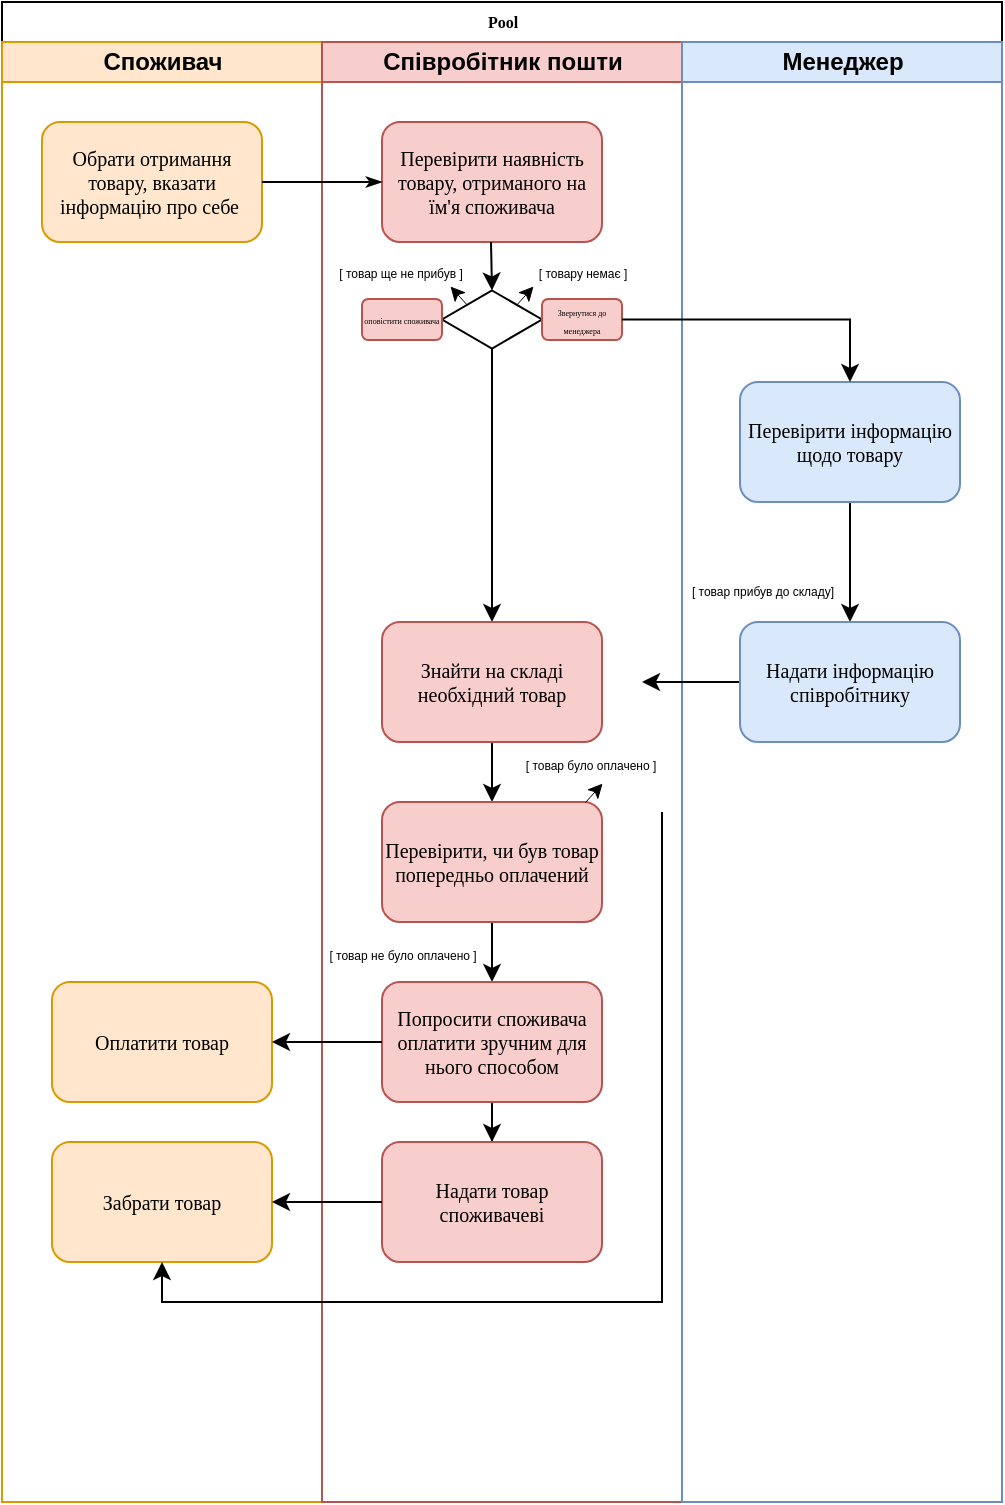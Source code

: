 <mxfile version="24.8.0">
  <diagram name="Page-1" id="74e2e168-ea6b-b213-b513-2b3c1d86103e">
    <mxGraphModel dx="1120" dy="603" grid="1" gridSize="10" guides="1" tooltips="1" connect="1" arrows="1" fold="1" page="1" pageScale="1" pageWidth="1100" pageHeight="850" background="none" math="0" shadow="0">
      <root>
        <mxCell id="0" />
        <mxCell id="1" parent="0" />
        <mxCell id="77e6c97f196da883-1" value="Pool" style="swimlane;html=1;childLayout=stackLayout;startSize=20;rounded=0;shadow=0;labelBackgroundColor=none;strokeWidth=1;fontFamily=Verdana;fontSize=8;align=center;" parent="1" vertex="1">
          <mxGeometry x="70" y="30" width="500" height="750" as="geometry" />
        </mxCell>
        <mxCell id="77e6c97f196da883-2" value="Споживач" style="swimlane;html=1;startSize=20;fillColor=#ffe6cc;strokeColor=#d79b00;" parent="77e6c97f196da883-1" vertex="1">
          <mxGeometry y="20" width="160" height="730" as="geometry" />
        </mxCell>
        <mxCell id="UqeRMRBeU40pSuons1G8-92" value="&lt;font size=&quot;1&quot;&gt;Оплатити товар&lt;/font&gt;" style="rounded=1;whiteSpace=wrap;html=1;shadow=0;labelBackgroundColor=none;strokeWidth=1;fontFamily=Verdana;fontSize=8;align=center;fillColor=#ffe6cc;strokeColor=#d79b00;" vertex="1" parent="77e6c97f196da883-2">
          <mxGeometry x="25" y="470" width="110" height="60" as="geometry" />
        </mxCell>
        <mxCell id="UqeRMRBeU40pSuons1G8-97" value="&lt;font size=&quot;1&quot;&gt;Забрати товар&lt;/font&gt;" style="rounded=1;whiteSpace=wrap;html=1;shadow=0;labelBackgroundColor=none;strokeWidth=1;fontFamily=Verdana;fontSize=8;align=center;fillColor=#ffe6cc;strokeColor=#d79b00;" vertex="1" parent="77e6c97f196da883-2">
          <mxGeometry x="25" y="550" width="110" height="60" as="geometry" />
        </mxCell>
        <mxCell id="77e6c97f196da883-3" value="Співробітник пошти" style="swimlane;html=1;startSize=20;fillColor=#f8cecc;strokeColor=#b85450;" parent="77e6c97f196da883-1" vertex="1">
          <mxGeometry x="160" y="20" width="180" height="730" as="geometry" />
        </mxCell>
        <mxCell id="77e6c97f196da883-11" value="&lt;font size=&quot;1&quot;&gt;Перевірити наявність товару, отриманого на їм&#39;я споживача&lt;/font&gt;" style="rounded=1;whiteSpace=wrap;html=1;shadow=0;labelBackgroundColor=none;strokeWidth=1;fontFamily=Verdana;fontSize=8;align=center;fillColor=#f8cecc;strokeColor=#b85450;" parent="77e6c97f196da883-3" vertex="1">
          <mxGeometry x="30" y="40" width="110" height="60" as="geometry" />
        </mxCell>
        <mxCell id="UqeRMRBeU40pSuons1G8-56" style="edgeStyle=orthogonalEdgeStyle;rounded=0;orthogonalLoop=1;jettySize=auto;html=1;entryX=0.5;entryY=0;entryDx=0;entryDy=0;" edge="1" parent="77e6c97f196da883-3" source="UqeRMRBeU40pSuons1G8-2" target="UqeRMRBeU40pSuons1G8-54">
          <mxGeometry relative="1" as="geometry" />
        </mxCell>
        <mxCell id="UqeRMRBeU40pSuons1G8-2" value="" style="rhombus;whiteSpace=wrap;html=1;" vertex="1" parent="77e6c97f196da883-3">
          <mxGeometry x="60" y="124.25" width="50" height="29" as="geometry" />
        </mxCell>
        <mxCell id="UqeRMRBeU40pSuons1G8-6" value="" style="endArrow=classic;html=1;rounded=0;entryX=0.5;entryY=0;entryDx=0;entryDy=0;" edge="1" parent="77e6c97f196da883-3" target="UqeRMRBeU40pSuons1G8-2">
          <mxGeometry width="50" height="50" relative="1" as="geometry">
            <mxPoint x="84.5" y="100" as="sourcePoint" />
            <mxPoint x="85" y="120" as="targetPoint" />
          </mxGeometry>
        </mxCell>
        <mxCell id="77e6c97f196da883-8" value="&lt;font style=&quot;font-size: 10px;&quot;&gt;Обрати отримання товару, вказати інформацію про себе&amp;nbsp;&lt;/font&gt;" style="rounded=1;whiteSpace=wrap;html=1;shadow=0;labelBackgroundColor=none;strokeWidth=1;fontFamily=Verdana;fontSize=8;align=center;fillColor=#ffe6cc;strokeColor=#d79b00;" parent="77e6c97f196da883-3" vertex="1">
          <mxGeometry x="-140" y="40" width="110" height="60" as="geometry" />
        </mxCell>
        <mxCell id="77e6c97f196da883-26" style="edgeStyle=orthogonalEdgeStyle;rounded=1;html=1;labelBackgroundColor=none;startArrow=none;startFill=0;startSize=5;endArrow=classicThin;endFill=1;endSize=5;jettySize=auto;orthogonalLoop=1;strokeWidth=1;fontFamily=Verdana;fontSize=8" parent="77e6c97f196da883-3" source="77e6c97f196da883-8" target="77e6c97f196da883-11" edge="1">
          <mxGeometry relative="1" as="geometry" />
        </mxCell>
        <mxCell id="UqeRMRBeU40pSuons1G8-23" value="&lt;p style=&quot;line-height: 100%;&quot;&gt;&lt;font style=&quot;font-size: 4px;&quot;&gt;Звернутися до менеджера&lt;/font&gt;&lt;/p&gt;" style="rounded=1;whiteSpace=wrap;html=1;shadow=0;labelBackgroundColor=none;strokeWidth=1;fontFamily=Verdana;fontSize=8;align=center;fillColor=#f8cecc;strokeColor=#b85450;" vertex="1" parent="77e6c97f196da883-3">
          <mxGeometry x="110" y="128.5" width="40" height="20.5" as="geometry" />
        </mxCell>
        <mxCell id="UqeRMRBeU40pSuons1G8-19" value="&lt;font style=&quot;font-size: 6px;&quot;&gt;[ товару немає ]&lt;/font&gt;" style="text;html=1;align=center;verticalAlign=middle;resizable=0;points=[];autosize=1;strokeColor=none;fillColor=none;" vertex="1" parent="77e6c97f196da883-3">
          <mxGeometry x="95" y="98.5" width="70" height="30" as="geometry" />
        </mxCell>
        <mxCell id="UqeRMRBeU40pSuons1G8-36" value="" style="endArrow=classic;html=1;rounded=0;exitX=0.77;exitY=0.222;exitDx=0;exitDy=0;exitPerimeter=0;strokeWidth=0.5;" edge="1" parent="77e6c97f196da883-3">
          <mxGeometry width="50" height="50" relative="1" as="geometry">
            <mxPoint x="97" y="131.438" as="sourcePoint" />
            <mxPoint x="105.5" y="122" as="targetPoint" />
            <Array as="points">
              <mxPoint x="105.5" y="122" />
            </Array>
          </mxGeometry>
        </mxCell>
        <mxCell id="UqeRMRBeU40pSuons1G8-81" style="edgeStyle=orthogonalEdgeStyle;rounded=0;orthogonalLoop=1;jettySize=auto;html=1;" edge="1" parent="77e6c97f196da883-3" source="UqeRMRBeU40pSuons1G8-54">
          <mxGeometry relative="1" as="geometry">
            <mxPoint x="85" y="380" as="targetPoint" />
          </mxGeometry>
        </mxCell>
        <mxCell id="UqeRMRBeU40pSuons1G8-54" value="&lt;font size=&quot;1&quot;&gt;Знайти на складі необхідний товар&lt;/font&gt;" style="rounded=1;whiteSpace=wrap;html=1;shadow=0;labelBackgroundColor=none;strokeWidth=1;fontFamily=Verdana;fontSize=8;align=center;fillColor=#f8cecc;strokeColor=#b85450;" vertex="1" parent="77e6c97f196da883-3">
          <mxGeometry x="30" y="290" width="110" height="60" as="geometry" />
        </mxCell>
        <mxCell id="UqeRMRBeU40pSuons1G8-63" value="" style="endArrow=classic;html=1;rounded=0;exitX=0.77;exitY=0.222;exitDx=0;exitDy=0;exitPerimeter=0;strokeWidth=0.5;" edge="1" parent="77e6c97f196da883-3">
          <mxGeometry width="50" height="50" relative="1" as="geometry">
            <mxPoint x="72.5" y="131.438" as="sourcePoint" />
            <mxPoint x="64.0" y="122" as="targetPoint" />
            <Array as="points">
              <mxPoint x="64.0" y="122" />
            </Array>
          </mxGeometry>
        </mxCell>
        <mxCell id="UqeRMRBeU40pSuons1G8-66" value="&lt;font style=&quot;font-size: 6px;&quot;&gt;[ товар ще не прибув ]&lt;/font&gt;" style="text;html=1;align=center;verticalAlign=middle;resizable=0;points=[];autosize=1;strokeColor=none;fillColor=none;" vertex="1" parent="77e6c97f196da883-3">
          <mxGeometry x="-6" y="99" width="90" height="30" as="geometry" />
        </mxCell>
        <mxCell id="UqeRMRBeU40pSuons1G8-80" value="&lt;p style=&quot;line-height: 100%;&quot;&gt;&lt;span style=&quot;font-size: 4px;&quot;&gt;оповістити споживача&lt;/span&gt;&lt;/p&gt;" style="rounded=1;whiteSpace=wrap;html=1;shadow=0;labelBackgroundColor=none;strokeWidth=1;fontFamily=Verdana;fontSize=8;align=center;fillColor=#f8cecc;strokeColor=#b85450;" vertex="1" parent="77e6c97f196da883-3">
          <mxGeometry x="20" y="128.5" width="40" height="20.5" as="geometry" />
        </mxCell>
        <mxCell id="UqeRMRBeU40pSuons1G8-89" style="edgeStyle=orthogonalEdgeStyle;rounded=0;orthogonalLoop=1;jettySize=auto;html=1;entryX=0.5;entryY=0;entryDx=0;entryDy=0;" edge="1" parent="77e6c97f196da883-3" source="UqeRMRBeU40pSuons1G8-82" target="UqeRMRBeU40pSuons1G8-90">
          <mxGeometry relative="1" as="geometry">
            <mxPoint x="85" y="460" as="targetPoint" />
          </mxGeometry>
        </mxCell>
        <mxCell id="UqeRMRBeU40pSuons1G8-82" value="&lt;font size=&quot;1&quot;&gt;Перевірити, чи був товар попередньо оплачений&lt;/font&gt;" style="rounded=1;whiteSpace=wrap;html=1;shadow=0;labelBackgroundColor=none;strokeWidth=1;fontFamily=Verdana;fontSize=8;align=center;fillColor=#f8cecc;strokeColor=#b85450;" vertex="1" parent="77e6c97f196da883-3">
          <mxGeometry x="30" y="380" width="110" height="60" as="geometry" />
        </mxCell>
        <mxCell id="UqeRMRBeU40pSuons1G8-83" value="" style="endArrow=classic;html=1;rounded=0;exitX=0.77;exitY=0.222;exitDx=0;exitDy=0;exitPerimeter=0;strokeWidth=0.5;" edge="1" parent="77e6c97f196da883-3">
          <mxGeometry width="50" height="50" relative="1" as="geometry">
            <mxPoint x="131.5" y="379.998" as="sourcePoint" />
            <mxPoint x="140" y="370.56" as="targetPoint" />
            <Array as="points">
              <mxPoint x="140" y="370.56" />
            </Array>
          </mxGeometry>
        </mxCell>
        <mxCell id="UqeRMRBeU40pSuons1G8-86" value="&lt;p style=&quot;line-height: 100%;&quot;&gt;&lt;font style=&quot;font-size: 6px;&quot;&gt;[ товар було оплачено ]&lt;/font&gt;&lt;/p&gt;" style="text;html=1;align=center;verticalAlign=middle;resizable=0;points=[];autosize=1;strokeColor=none;fillColor=none;labelBorderColor=none;textShadow=0;labelBackgroundColor=none;" vertex="1" parent="77e6c97f196da883-3">
          <mxGeometry x="89" y="335" width="90" height="50" as="geometry" />
        </mxCell>
        <mxCell id="UqeRMRBeU40pSuons1G8-85" value="&lt;font style=&quot;font-size: 6px;&quot;&gt;[ товар не було оплачено ]&lt;/font&gt;" style="text;html=1;align=center;verticalAlign=middle;resizable=0;points=[];autosize=1;strokeColor=none;fillColor=none;" vertex="1" parent="77e6c97f196da883-3">
          <mxGeometry x="-10" y="440" width="100" height="30" as="geometry" />
        </mxCell>
        <mxCell id="UqeRMRBeU40pSuons1G8-95" style="edgeStyle=orthogonalEdgeStyle;rounded=0;orthogonalLoop=1;jettySize=auto;html=1;entryX=0.5;entryY=0;entryDx=0;entryDy=0;" edge="1" parent="77e6c97f196da883-3" source="UqeRMRBeU40pSuons1G8-90" target="UqeRMRBeU40pSuons1G8-94">
          <mxGeometry relative="1" as="geometry" />
        </mxCell>
        <mxCell id="UqeRMRBeU40pSuons1G8-90" value="&lt;font size=&quot;1&quot;&gt;Попросити споживача оплатити зручним для нього способом&lt;/font&gt;" style="rounded=1;whiteSpace=wrap;html=1;shadow=0;labelBackgroundColor=none;strokeWidth=1;fontFamily=Verdana;fontSize=8;align=center;fillColor=#f8cecc;strokeColor=#b85450;" vertex="1" parent="77e6c97f196da883-3">
          <mxGeometry x="30" y="470" width="110" height="60" as="geometry" />
        </mxCell>
        <mxCell id="UqeRMRBeU40pSuons1G8-94" value="&lt;font size=&quot;1&quot;&gt;Надати товар споживачеві&lt;/font&gt;" style="rounded=1;whiteSpace=wrap;html=1;shadow=0;labelBackgroundColor=none;strokeWidth=1;fontFamily=Verdana;fontSize=8;align=center;fillColor=#f8cecc;strokeColor=#b85450;" vertex="1" parent="77e6c97f196da883-3">
          <mxGeometry x="30" y="550" width="110" height="60" as="geometry" />
        </mxCell>
        <mxCell id="77e6c97f196da883-4" value="Менеджер" style="swimlane;html=1;startSize=20;fillColor=#dae8fc;strokeColor=#6c8ebf;" parent="77e6c97f196da883-1" vertex="1">
          <mxGeometry x="340" y="20" width="160" height="730" as="geometry" />
        </mxCell>
        <mxCell id="UqeRMRBeU40pSuons1G8-58" style="edgeStyle=orthogonalEdgeStyle;rounded=0;orthogonalLoop=1;jettySize=auto;html=1;" edge="1" parent="77e6c97f196da883-4" source="UqeRMRBeU40pSuons1G8-25">
          <mxGeometry relative="1" as="geometry">
            <mxPoint x="84" y="290" as="targetPoint" />
          </mxGeometry>
        </mxCell>
        <mxCell id="UqeRMRBeU40pSuons1G8-25" value="&lt;font size=&quot;1&quot;&gt;Перевірити інформацію щодо товару&lt;/font&gt;" style="rounded=1;whiteSpace=wrap;html=1;shadow=0;labelBackgroundColor=none;strokeWidth=1;fontFamily=Verdana;fontSize=8;align=center;fillColor=#dae8fc;strokeColor=#6c8ebf;" vertex="1" parent="77e6c97f196da883-4">
          <mxGeometry x="29" y="170" width="110" height="60" as="geometry" />
        </mxCell>
        <mxCell id="UqeRMRBeU40pSuons1G8-60" style="edgeStyle=orthogonalEdgeStyle;rounded=0;orthogonalLoop=1;jettySize=auto;html=1;" edge="1" parent="77e6c97f196da883-4" source="UqeRMRBeU40pSuons1G8-59">
          <mxGeometry relative="1" as="geometry">
            <mxPoint x="-20.0" y="320" as="targetPoint" />
          </mxGeometry>
        </mxCell>
        <mxCell id="UqeRMRBeU40pSuons1G8-59" value="&lt;font size=&quot;1&quot;&gt;Надати інформацію співробітнику&lt;/font&gt;" style="rounded=1;whiteSpace=wrap;html=1;shadow=0;labelBackgroundColor=none;strokeWidth=1;fontFamily=Verdana;fontSize=8;align=center;fillColor=#dae8fc;strokeColor=#6c8ebf;" vertex="1" parent="77e6c97f196da883-4">
          <mxGeometry x="29" y="290" width="110" height="60" as="geometry" />
        </mxCell>
        <mxCell id="UqeRMRBeU40pSuons1G8-24" style="edgeStyle=orthogonalEdgeStyle;rounded=0;orthogonalLoop=1;jettySize=auto;html=1;entryX=0.5;entryY=0;entryDx=0;entryDy=0;" edge="1" parent="77e6c97f196da883-1" source="UqeRMRBeU40pSuons1G8-23" target="UqeRMRBeU40pSuons1G8-25">
          <mxGeometry relative="1" as="geometry">
            <mxPoint x="410" y="190" as="targetPoint" />
          </mxGeometry>
        </mxCell>
        <mxCell id="UqeRMRBeU40pSuons1G8-93" style="edgeStyle=orthogonalEdgeStyle;rounded=0;orthogonalLoop=1;jettySize=auto;html=1;entryX=1;entryY=0.5;entryDx=0;entryDy=0;" edge="1" parent="77e6c97f196da883-1" source="UqeRMRBeU40pSuons1G8-90" target="UqeRMRBeU40pSuons1G8-92">
          <mxGeometry relative="1" as="geometry" />
        </mxCell>
        <mxCell id="UqeRMRBeU40pSuons1G8-99" style="edgeStyle=orthogonalEdgeStyle;rounded=0;orthogonalLoop=1;jettySize=auto;html=1;entryX=1;entryY=0.5;entryDx=0;entryDy=0;" edge="1" parent="77e6c97f196da883-1" source="UqeRMRBeU40pSuons1G8-94" target="UqeRMRBeU40pSuons1G8-97">
          <mxGeometry relative="1" as="geometry" />
        </mxCell>
        <mxCell id="UqeRMRBeU40pSuons1G8-100" style="edgeStyle=orthogonalEdgeStyle;rounded=0;orthogonalLoop=1;jettySize=auto;html=1;entryX=0.5;entryY=1;entryDx=0;entryDy=0;" edge="1" parent="77e6c97f196da883-1" source="UqeRMRBeU40pSuons1G8-86" target="UqeRMRBeU40pSuons1G8-97">
          <mxGeometry relative="1" as="geometry">
            <Array as="points">
              <mxPoint x="330" y="650" />
              <mxPoint x="80" y="650" />
            </Array>
          </mxGeometry>
        </mxCell>
        <mxCell id="UqeRMRBeU40pSuons1G8-91" value="&lt;font style=&quot;font-size: 6px;&quot;&gt;[ товар прибув до складу]&lt;/font&gt;" style="text;html=1;align=center;verticalAlign=middle;resizable=0;points=[];autosize=1;strokeColor=none;fillColor=none;" vertex="1" parent="1">
          <mxGeometry x="405" y="308" width="90" height="30" as="geometry" />
        </mxCell>
      </root>
    </mxGraphModel>
  </diagram>
</mxfile>
